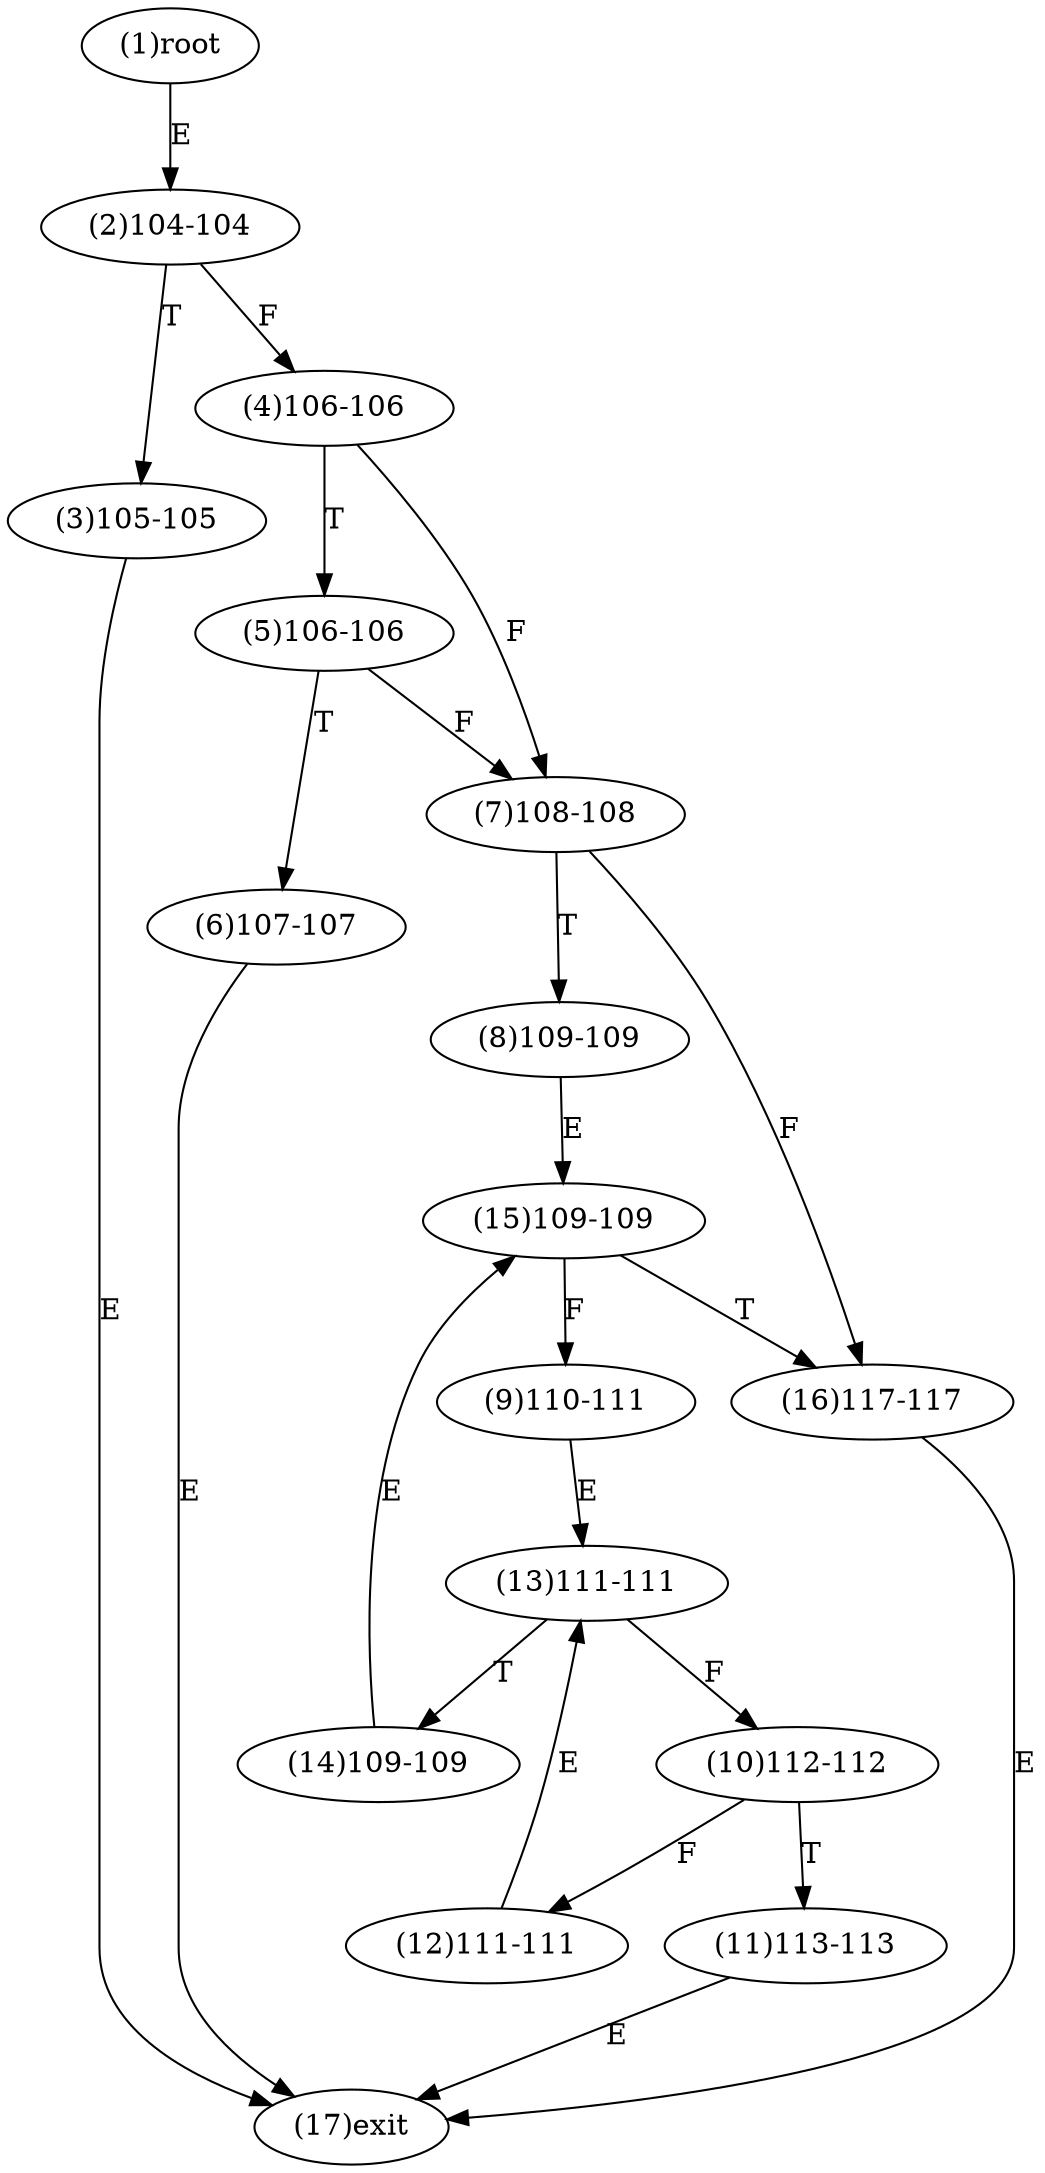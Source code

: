 digraph "" { 
1[ label="(1)root"];
2[ label="(2)104-104"];
3[ label="(3)105-105"];
4[ label="(4)106-106"];
5[ label="(5)106-106"];
6[ label="(6)107-107"];
7[ label="(7)108-108"];
8[ label="(8)109-109"];
9[ label="(9)110-111"];
10[ label="(10)112-112"];
11[ label="(11)113-113"];
12[ label="(12)111-111"];
13[ label="(13)111-111"];
14[ label="(14)109-109"];
15[ label="(15)109-109"];
17[ label="(17)exit"];
16[ label="(16)117-117"];
1->2[ label="E"];
2->4[ label="F"];
2->3[ label="T"];
3->17[ label="E"];
4->7[ label="F"];
4->5[ label="T"];
5->7[ label="F"];
5->6[ label="T"];
6->17[ label="E"];
7->16[ label="F"];
7->8[ label="T"];
8->15[ label="E"];
9->13[ label="E"];
10->12[ label="F"];
10->11[ label="T"];
11->17[ label="E"];
12->13[ label="E"];
13->10[ label="F"];
13->14[ label="T"];
14->15[ label="E"];
15->9[ label="F"];
15->16[ label="T"];
16->17[ label="E"];
}